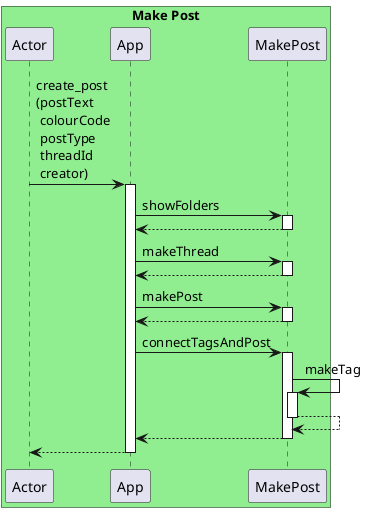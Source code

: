 @startuml
box "Make Post" #lightgreen
participant Actor
Actor -> App : create_post \n(postText \n colourCode \n postType \n threadId \n creator)
activate App
App -> MakePost : showFolders
activate MakePost
MakePost --> App
deactivate MakePost
App -> MakePost : makeThread
activate MakePost
MakePost --> App
deactivate MakePost
App -> MakePost : makePost
activate MakePost
MakePost --> App
deactivate MakePost
App -> MakePost : connectTagsAndPost
activate MakePost
MakePost -> MakePost : makeTag
activate MakePost
MakePost --> MakePost
deactivate MakePost
MakePost --> App
deactivate MakePost 
return
@enduml